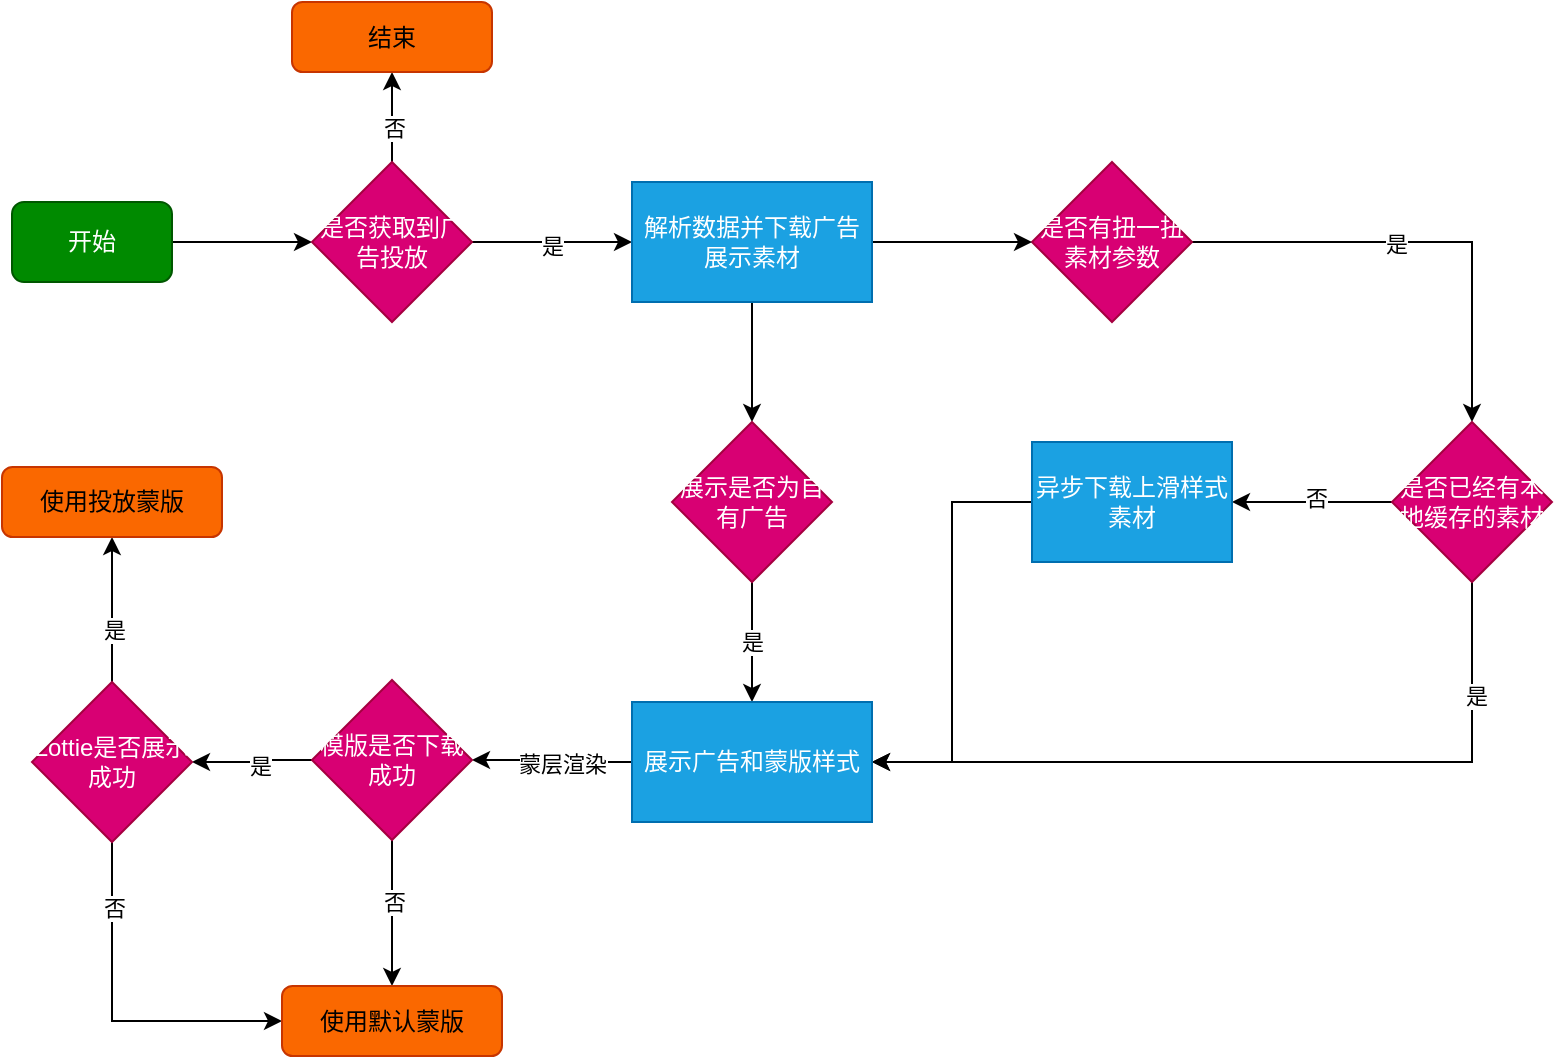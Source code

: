 <mxfile version="24.0.7" type="github">
  <diagram name="第 1 页" id="m2K-9VdGO78pUTeoTjPH">
    <mxGraphModel dx="954" dy="497" grid="1" gridSize="10" guides="1" tooltips="1" connect="1" arrows="1" fold="1" page="1" pageScale="1" pageWidth="827" pageHeight="1169" math="0" shadow="0">
      <root>
        <mxCell id="0" />
        <mxCell id="1" parent="0" />
        <mxCell id="F7A21v-VLD6iD_CqhHRU-1" value="" style="edgeStyle=orthogonalEdgeStyle;rounded=0;orthogonalLoop=1;jettySize=auto;html=1;" edge="1" parent="1" source="F7A21v-VLD6iD_CqhHRU-2" target="F7A21v-VLD6iD_CqhHRU-7">
          <mxGeometry relative="1" as="geometry" />
        </mxCell>
        <mxCell id="F7A21v-VLD6iD_CqhHRU-2" value="开始" style="rounded=1;whiteSpace=wrap;html=1;fillColor=#008a00;fontColor=#ffffff;strokeColor=#005700;" vertex="1" parent="1">
          <mxGeometry x="80" y="250" width="80" height="40" as="geometry" />
        </mxCell>
        <mxCell id="F7A21v-VLD6iD_CqhHRU-3" value="" style="edgeStyle=orthogonalEdgeStyle;rounded=0;orthogonalLoop=1;jettySize=auto;html=1;" edge="1" parent="1" source="F7A21v-VLD6iD_CqhHRU-7" target="F7A21v-VLD6iD_CqhHRU-23">
          <mxGeometry relative="1" as="geometry" />
        </mxCell>
        <mxCell id="F7A21v-VLD6iD_CqhHRU-4" value="是" style="edgeLabel;html=1;align=center;verticalAlign=middle;resizable=0;points=[];" vertex="1" connectable="0" parent="F7A21v-VLD6iD_CqhHRU-3">
          <mxGeometry y="-2" relative="1" as="geometry">
            <mxPoint as="offset" />
          </mxGeometry>
        </mxCell>
        <mxCell id="F7A21v-VLD6iD_CqhHRU-5" value="" style="edgeStyle=orthogonalEdgeStyle;rounded=0;orthogonalLoop=1;jettySize=auto;html=1;" edge="1" parent="1" source="F7A21v-VLD6iD_CqhHRU-7" target="F7A21v-VLD6iD_CqhHRU-24">
          <mxGeometry relative="1" as="geometry" />
        </mxCell>
        <mxCell id="F7A21v-VLD6iD_CqhHRU-6" value="否" style="edgeLabel;html=1;align=center;verticalAlign=middle;resizable=0;points=[];" vertex="1" connectable="0" parent="F7A21v-VLD6iD_CqhHRU-5">
          <mxGeometry x="-0.244" y="-1" relative="1" as="geometry">
            <mxPoint as="offset" />
          </mxGeometry>
        </mxCell>
        <mxCell id="F7A21v-VLD6iD_CqhHRU-7" value="是否获取到广告投放" style="rhombus;whiteSpace=wrap;html=1;rounded=0;fillColor=#d80073;fontColor=#ffffff;strokeColor=#A50040;" vertex="1" parent="1">
          <mxGeometry x="230" y="230" width="80" height="80" as="geometry" />
        </mxCell>
        <mxCell id="F7A21v-VLD6iD_CqhHRU-8" value="" style="edgeStyle=orthogonalEdgeStyle;rounded=0;orthogonalLoop=1;jettySize=auto;html=1;entryX=0.5;entryY=0;entryDx=0;entryDy=0;" edge="1" parent="1" source="F7A21v-VLD6iD_CqhHRU-10" target="F7A21v-VLD6iD_CqhHRU-18">
          <mxGeometry relative="1" as="geometry">
            <mxPoint x="770" y="270" as="targetPoint" />
          </mxGeometry>
        </mxCell>
        <mxCell id="F7A21v-VLD6iD_CqhHRU-9" value="是" style="edgeLabel;html=1;align=center;verticalAlign=middle;resizable=0;points=[];" vertex="1" connectable="0" parent="F7A21v-VLD6iD_CqhHRU-8">
          <mxGeometry x="-0.113" y="-1" relative="1" as="geometry">
            <mxPoint as="offset" />
          </mxGeometry>
        </mxCell>
        <mxCell id="F7A21v-VLD6iD_CqhHRU-10" value="是否有扭一扭素材参数" style="rhombus;whiteSpace=wrap;html=1;rounded=0;fillColor=#d80073;fontColor=#ffffff;strokeColor=#A50040;" vertex="1" parent="1">
          <mxGeometry x="590" y="230" width="80" height="80" as="geometry" />
        </mxCell>
        <mxCell id="F7A21v-VLD6iD_CqhHRU-14" value="" style="edgeStyle=orthogonalEdgeStyle;rounded=0;orthogonalLoop=1;jettySize=auto;html=1;" edge="1" parent="1" source="F7A21v-VLD6iD_CqhHRU-18" target="F7A21v-VLD6iD_CqhHRU-20">
          <mxGeometry relative="1" as="geometry" />
        </mxCell>
        <mxCell id="F7A21v-VLD6iD_CqhHRU-15" value="否" style="edgeLabel;html=1;align=center;verticalAlign=middle;resizable=0;points=[];" vertex="1" connectable="0" parent="F7A21v-VLD6iD_CqhHRU-14">
          <mxGeometry x="-0.033" y="-2" relative="1" as="geometry">
            <mxPoint as="offset" />
          </mxGeometry>
        </mxCell>
        <mxCell id="F7A21v-VLD6iD_CqhHRU-16" style="edgeStyle=orthogonalEdgeStyle;rounded=0;orthogonalLoop=1;jettySize=auto;html=1;entryX=1;entryY=0.5;entryDx=0;entryDy=0;" edge="1" parent="1" source="F7A21v-VLD6iD_CqhHRU-18" target="F7A21v-VLD6iD_CqhHRU-30">
          <mxGeometry relative="1" as="geometry">
            <Array as="points">
              <mxPoint x="810" y="530" />
            </Array>
          </mxGeometry>
        </mxCell>
        <mxCell id="F7A21v-VLD6iD_CqhHRU-17" value="是" style="edgeLabel;html=1;align=center;verticalAlign=middle;resizable=0;points=[];" vertex="1" connectable="0" parent="F7A21v-VLD6iD_CqhHRU-16">
          <mxGeometry x="-0.711" y="2" relative="1" as="geometry">
            <mxPoint as="offset" />
          </mxGeometry>
        </mxCell>
        <mxCell id="F7A21v-VLD6iD_CqhHRU-18" value="是否已经有本地缓存的素材" style="rhombus;whiteSpace=wrap;html=1;rounded=0;fillColor=#d80073;fontColor=#ffffff;strokeColor=#A50040;" vertex="1" parent="1">
          <mxGeometry x="770" y="360" width="80" height="80" as="geometry" />
        </mxCell>
        <mxCell id="F7A21v-VLD6iD_CqhHRU-19" style="edgeStyle=orthogonalEdgeStyle;rounded=0;orthogonalLoop=1;jettySize=auto;html=1;entryX=1;entryY=0.5;entryDx=0;entryDy=0;" edge="1" parent="1" source="F7A21v-VLD6iD_CqhHRU-20" target="F7A21v-VLD6iD_CqhHRU-30">
          <mxGeometry relative="1" as="geometry" />
        </mxCell>
        <mxCell id="F7A21v-VLD6iD_CqhHRU-20" value="异步下载上滑样式素材" style="whiteSpace=wrap;html=1;rounded=0;fillColor=#1ba1e2;fontColor=#ffffff;strokeColor=#006EAF;" vertex="1" parent="1">
          <mxGeometry x="590" y="370" width="100" height="60" as="geometry" />
        </mxCell>
        <mxCell id="F7A21v-VLD6iD_CqhHRU-21" value="" style="edgeStyle=orthogonalEdgeStyle;rounded=0;orthogonalLoop=1;jettySize=auto;html=1;" edge="1" parent="1" source="F7A21v-VLD6iD_CqhHRU-23" target="F7A21v-VLD6iD_CqhHRU-10">
          <mxGeometry relative="1" as="geometry" />
        </mxCell>
        <mxCell id="F7A21v-VLD6iD_CqhHRU-22" value="" style="edgeStyle=orthogonalEdgeStyle;rounded=0;orthogonalLoop=1;jettySize=auto;html=1;" edge="1" parent="1" source="F7A21v-VLD6iD_CqhHRU-23" target="F7A21v-VLD6iD_CqhHRU-27">
          <mxGeometry relative="1" as="geometry" />
        </mxCell>
        <mxCell id="F7A21v-VLD6iD_CqhHRU-23" value="解析数据并下载广告展示素材" style="whiteSpace=wrap;html=1;rounded=0;fillColor=#1ba1e2;fontColor=#ffffff;strokeColor=#006EAF;" vertex="1" parent="1">
          <mxGeometry x="390" y="240" width="120" height="60" as="geometry" />
        </mxCell>
        <mxCell id="F7A21v-VLD6iD_CqhHRU-24" value="结束" style="rounded=1;whiteSpace=wrap;html=1;fillColor=#fa6800;fontColor=#000000;strokeColor=#C73500;" vertex="1" parent="1">
          <mxGeometry x="220" y="150" width="100" height="35" as="geometry" />
        </mxCell>
        <mxCell id="F7A21v-VLD6iD_CqhHRU-25" value="" style="edgeStyle=orthogonalEdgeStyle;rounded=0;orthogonalLoop=1;jettySize=auto;html=1;" edge="1" parent="1" source="F7A21v-VLD6iD_CqhHRU-27" target="F7A21v-VLD6iD_CqhHRU-30">
          <mxGeometry relative="1" as="geometry" />
        </mxCell>
        <mxCell id="F7A21v-VLD6iD_CqhHRU-26" value="是" style="edgeLabel;html=1;align=center;verticalAlign=middle;resizable=0;points=[];" vertex="1" connectable="0" parent="F7A21v-VLD6iD_CqhHRU-25">
          <mxGeometry x="-0.011" relative="1" as="geometry">
            <mxPoint as="offset" />
          </mxGeometry>
        </mxCell>
        <mxCell id="F7A21v-VLD6iD_CqhHRU-27" value="展示是否为自有广告" style="rhombus;whiteSpace=wrap;html=1;rounded=0;fillColor=#d80073;fontColor=#ffffff;strokeColor=#A50040;" vertex="1" parent="1">
          <mxGeometry x="410" y="360" width="80" height="80" as="geometry" />
        </mxCell>
        <mxCell id="F7A21v-VLD6iD_CqhHRU-28" value="" style="edgeStyle=orthogonalEdgeStyle;rounded=0;orthogonalLoop=1;jettySize=auto;html=1;" edge="1" parent="1" source="F7A21v-VLD6iD_CqhHRU-30" target="F7A21v-VLD6iD_CqhHRU-35">
          <mxGeometry relative="1" as="geometry" />
        </mxCell>
        <mxCell id="F7A21v-VLD6iD_CqhHRU-29" value="蒙层渲染" style="edgeLabel;html=1;align=center;verticalAlign=middle;resizable=0;points=[];" vertex="1" connectable="0" parent="F7A21v-VLD6iD_CqhHRU-28">
          <mxGeometry x="-0.122" y="1" relative="1" as="geometry">
            <mxPoint as="offset" />
          </mxGeometry>
        </mxCell>
        <mxCell id="F7A21v-VLD6iD_CqhHRU-30" value="展示广告和蒙版样式" style="whiteSpace=wrap;html=1;rounded=0;fillColor=#1ba1e2;fontColor=#ffffff;strokeColor=#006EAF;" vertex="1" parent="1">
          <mxGeometry x="390" y="500" width="120" height="60" as="geometry" />
        </mxCell>
        <mxCell id="F7A21v-VLD6iD_CqhHRU-31" value="" style="edgeStyle=orthogonalEdgeStyle;rounded=0;orthogonalLoop=1;jettySize=auto;html=1;" edge="1" parent="1" source="F7A21v-VLD6iD_CqhHRU-35" target="F7A21v-VLD6iD_CqhHRU-40">
          <mxGeometry relative="1" as="geometry" />
        </mxCell>
        <mxCell id="F7A21v-VLD6iD_CqhHRU-32" value="是" style="edgeLabel;html=1;align=center;verticalAlign=middle;resizable=0;points=[];" vertex="1" connectable="0" parent="F7A21v-VLD6iD_CqhHRU-31">
          <mxGeometry x="-0.126" y="3" relative="1" as="geometry">
            <mxPoint as="offset" />
          </mxGeometry>
        </mxCell>
        <mxCell id="F7A21v-VLD6iD_CqhHRU-33" value="" style="edgeStyle=orthogonalEdgeStyle;rounded=0;orthogonalLoop=1;jettySize=auto;html=1;entryX=0.5;entryY=0;entryDx=0;entryDy=0;" edge="1" parent="1" source="F7A21v-VLD6iD_CqhHRU-35" target="F7A21v-VLD6iD_CqhHRU-42">
          <mxGeometry relative="1" as="geometry">
            <mxPoint x="270" y="630" as="targetPoint" />
          </mxGeometry>
        </mxCell>
        <mxCell id="F7A21v-VLD6iD_CqhHRU-34" value="否" style="edgeLabel;html=1;align=center;verticalAlign=middle;resizable=0;points=[];" vertex="1" connectable="0" parent="F7A21v-VLD6iD_CqhHRU-33">
          <mxGeometry x="-0.169" y="1" relative="1" as="geometry">
            <mxPoint as="offset" />
          </mxGeometry>
        </mxCell>
        <mxCell id="F7A21v-VLD6iD_CqhHRU-35" value="模版是否下载成功" style="rhombus;whiteSpace=wrap;html=1;rounded=0;fillColor=#d80073;fontColor=#ffffff;strokeColor=#A50040;" vertex="1" parent="1">
          <mxGeometry x="230" y="489" width="80" height="80" as="geometry" />
        </mxCell>
        <mxCell id="F7A21v-VLD6iD_CqhHRU-36" value="" style="edgeStyle=orthogonalEdgeStyle;rounded=0;orthogonalLoop=1;jettySize=auto;html=1;" edge="1" parent="1" source="F7A21v-VLD6iD_CqhHRU-40" target="F7A21v-VLD6iD_CqhHRU-41">
          <mxGeometry relative="1" as="geometry" />
        </mxCell>
        <mxCell id="F7A21v-VLD6iD_CqhHRU-37" value="是" style="edgeLabel;html=1;align=center;verticalAlign=middle;resizable=0;points=[];" vertex="1" connectable="0" parent="F7A21v-VLD6iD_CqhHRU-36">
          <mxGeometry x="-0.274" y="-1" relative="1" as="geometry">
            <mxPoint as="offset" />
          </mxGeometry>
        </mxCell>
        <mxCell id="F7A21v-VLD6iD_CqhHRU-38" style="edgeStyle=orthogonalEdgeStyle;rounded=0;orthogonalLoop=1;jettySize=auto;html=1;entryX=0;entryY=0.5;entryDx=0;entryDy=0;" edge="1" parent="1" source="F7A21v-VLD6iD_CqhHRU-40" target="F7A21v-VLD6iD_CqhHRU-42">
          <mxGeometry relative="1" as="geometry">
            <Array as="points">
              <mxPoint x="130" y="660" />
            </Array>
          </mxGeometry>
        </mxCell>
        <mxCell id="F7A21v-VLD6iD_CqhHRU-39" value="否" style="edgeLabel;html=1;align=center;verticalAlign=middle;resizable=0;points=[];" vertex="1" connectable="0" parent="F7A21v-VLD6iD_CqhHRU-38">
          <mxGeometry x="-0.629" y="1" relative="1" as="geometry">
            <mxPoint as="offset" />
          </mxGeometry>
        </mxCell>
        <mxCell id="F7A21v-VLD6iD_CqhHRU-40" value="Lottie是否展示成功" style="rhombus;whiteSpace=wrap;html=1;rounded=0;fillColor=#d80073;fontColor=#ffffff;strokeColor=#A50040;" vertex="1" parent="1">
          <mxGeometry x="90" y="490" width="80" height="80" as="geometry" />
        </mxCell>
        <mxCell id="F7A21v-VLD6iD_CqhHRU-41" value="使用投放蒙版" style="rounded=1;whiteSpace=wrap;html=1;fillColor=#fa6800;fontColor=#000000;strokeColor=#C73500;" vertex="1" parent="1">
          <mxGeometry x="75" y="382.5" width="110" height="35" as="geometry" />
        </mxCell>
        <mxCell id="F7A21v-VLD6iD_CqhHRU-42" value="使用默认蒙版" style="rounded=1;whiteSpace=wrap;html=1;fillColor=#fa6800;fontColor=#000000;strokeColor=#C73500;" vertex="1" parent="1">
          <mxGeometry x="215" y="642" width="110" height="35" as="geometry" />
        </mxCell>
      </root>
    </mxGraphModel>
  </diagram>
</mxfile>
